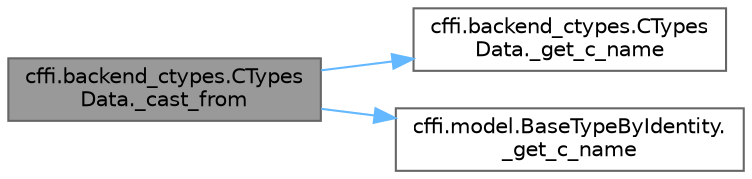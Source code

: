 digraph "cffi.backend_ctypes.CTypesData._cast_from"
{
 // LATEX_PDF_SIZE
  bgcolor="transparent";
  edge [fontname=Helvetica,fontsize=10,labelfontname=Helvetica,labelfontsize=10];
  node [fontname=Helvetica,fontsize=10,shape=box,height=0.2,width=0.4];
  rankdir="LR";
  Node1 [id="Node000001",label="cffi.backend_ctypes.CTypes\lData._cast_from",height=0.2,width=0.4,color="gray40", fillcolor="grey60", style="filled", fontcolor="black",tooltip=" "];
  Node1 -> Node2 [id="edge1_Node000001_Node000002",color="steelblue1",style="solid",tooltip=" "];
  Node2 [id="Node000002",label="cffi.backend_ctypes.CTypes\lData._get_c_name",height=0.2,width=0.4,color="grey40", fillcolor="white", style="filled",URL="$classcffi_1_1backend__ctypes_1_1_c_types_data.html#a8e9f6daa8f40d579ed2cc12be8734fb7",tooltip=" "];
  Node1 -> Node3 [id="edge2_Node000001_Node000003",color="steelblue1",style="solid",tooltip=" "];
  Node3 [id="Node000003",label="cffi.model.BaseTypeByIdentity.\l_get_c_name",height=0.2,width=0.4,color="grey40", fillcolor="white", style="filled",URL="$classcffi_1_1model_1_1_base_type_by_identity.html#aaa25e7c405eddc5a6acd3ad226c69f35",tooltip=" "];
}
